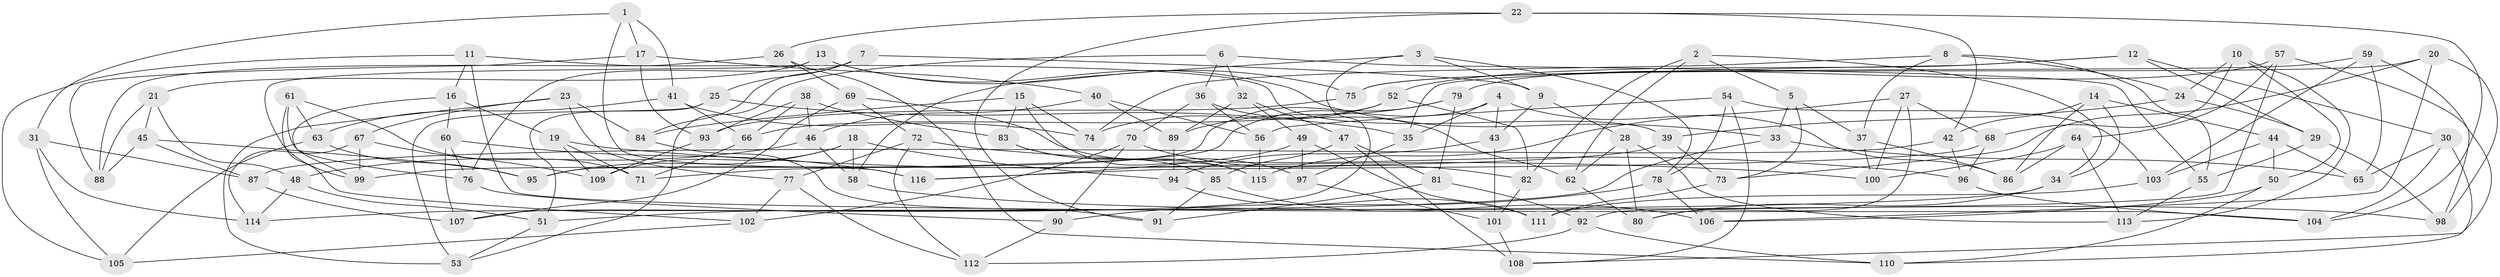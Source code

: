 // coarse degree distribution, {4: 0.47368421052631576, 6: 0.5, 5: 0.02631578947368421}
// Generated by graph-tools (version 1.1) at 2025/24/03/03/25 07:24:29]
// undirected, 116 vertices, 232 edges
graph export_dot {
graph [start="1"]
  node [color=gray90,style=filled];
  1;
  2;
  3;
  4;
  5;
  6;
  7;
  8;
  9;
  10;
  11;
  12;
  13;
  14;
  15;
  16;
  17;
  18;
  19;
  20;
  21;
  22;
  23;
  24;
  25;
  26;
  27;
  28;
  29;
  30;
  31;
  32;
  33;
  34;
  35;
  36;
  37;
  38;
  39;
  40;
  41;
  42;
  43;
  44;
  45;
  46;
  47;
  48;
  49;
  50;
  51;
  52;
  53;
  54;
  55;
  56;
  57;
  58;
  59;
  60;
  61;
  62;
  63;
  64;
  65;
  66;
  67;
  68;
  69;
  70;
  71;
  72;
  73;
  74;
  75;
  76;
  77;
  78;
  79;
  80;
  81;
  82;
  83;
  84;
  85;
  86;
  87;
  88;
  89;
  90;
  91;
  92;
  93;
  94;
  95;
  96;
  97;
  98;
  99;
  100;
  101;
  102;
  103;
  104;
  105;
  106;
  107;
  108;
  109;
  110;
  111;
  112;
  113;
  114;
  115;
  116;
  1 -- 31;
  1 -- 17;
  1 -- 116;
  1 -- 41;
  2 -- 5;
  2 -- 62;
  2 -- 34;
  2 -- 82;
  3 -- 107;
  3 -- 78;
  3 -- 9;
  3 -- 58;
  4 -- 35;
  4 -- 43;
  4 -- 86;
  4 -- 71;
  5 -- 73;
  5 -- 33;
  5 -- 37;
  6 -- 32;
  6 -- 55;
  6 -- 36;
  6 -- 53;
  7 -- 9;
  7 -- 76;
  7 -- 25;
  7 -- 84;
  8 -- 24;
  8 -- 37;
  8 -- 55;
  8 -- 74;
  9 -- 43;
  9 -- 28;
  10 -- 113;
  10 -- 68;
  10 -- 50;
  10 -- 24;
  11 -- 105;
  11 -- 16;
  11 -- 39;
  11 -- 104;
  12 -- 29;
  12 -- 30;
  12 -- 52;
  12 -- 35;
  13 -- 33;
  13 -- 99;
  13 -- 21;
  13 -- 75;
  14 -- 42;
  14 -- 34;
  14 -- 44;
  14 -- 86;
  15 -- 115;
  15 -- 83;
  15 -- 84;
  15 -- 74;
  16 -- 19;
  16 -- 99;
  16 -- 60;
  17 -- 93;
  17 -- 88;
  17 -- 40;
  18 -- 109;
  18 -- 58;
  18 -- 95;
  18 -- 94;
  19 -- 109;
  19 -- 100;
  19 -- 71;
  20 -- 73;
  20 -- 75;
  20 -- 106;
  20 -- 98;
  21 -- 48;
  21 -- 45;
  21 -- 88;
  22 -- 26;
  22 -- 42;
  22 -- 104;
  22 -- 91;
  23 -- 53;
  23 -- 77;
  23 -- 67;
  23 -- 84;
  24 -- 29;
  24 -- 39;
  25 -- 53;
  25 -- 51;
  25 -- 35;
  26 -- 88;
  26 -- 110;
  26 -- 69;
  27 -- 115;
  27 -- 80;
  27 -- 100;
  27 -- 68;
  28 -- 62;
  28 -- 113;
  28 -- 80;
  29 -- 55;
  29 -- 98;
  30 -- 110;
  30 -- 104;
  30 -- 65;
  31 -- 87;
  31 -- 105;
  31 -- 114;
  32 -- 89;
  32 -- 49;
  32 -- 47;
  33 -- 65;
  33 -- 114;
  34 -- 51;
  34 -- 80;
  35 -- 97;
  36 -- 56;
  36 -- 70;
  36 -- 62;
  37 -- 86;
  37 -- 100;
  38 -- 46;
  38 -- 66;
  38 -- 83;
  38 -- 93;
  39 -- 99;
  39 -- 73;
  40 -- 46;
  40 -- 56;
  40 -- 89;
  41 -- 66;
  41 -- 74;
  41 -- 63;
  42 -- 96;
  42 -- 87;
  43 -- 94;
  43 -- 101;
  44 -- 65;
  44 -- 50;
  44 -- 103;
  45 -- 88;
  45 -- 87;
  45 -- 95;
  46 -- 48;
  46 -- 58;
  47 -- 81;
  47 -- 85;
  47 -- 108;
  48 -- 114;
  48 -- 51;
  49 -- 97;
  49 -- 111;
  49 -- 116;
  50 -- 110;
  50 -- 106;
  51 -- 53;
  52 -- 74;
  52 -- 82;
  52 -- 66;
  54 -- 56;
  54 -- 78;
  54 -- 108;
  54 -- 103;
  55 -- 113;
  56 -- 115;
  57 -- 108;
  57 -- 92;
  57 -- 79;
  57 -- 64;
  58 -- 98;
  59 -- 75;
  59 -- 103;
  59 -- 98;
  59 -- 65;
  60 -- 107;
  60 -- 76;
  60 -- 116;
  61 -- 63;
  61 -- 76;
  61 -- 71;
  61 -- 102;
  62 -- 80;
  63 -- 95;
  63 -- 105;
  64 -- 113;
  64 -- 86;
  64 -- 100;
  66 -- 71;
  67 -- 109;
  67 -- 99;
  67 -- 114;
  68 -- 116;
  68 -- 96;
  69 -- 72;
  69 -- 97;
  69 -- 107;
  70 -- 82;
  70 -- 90;
  70 -- 102;
  72 -- 112;
  72 -- 96;
  72 -- 77;
  73 -- 111;
  75 -- 93;
  76 -- 90;
  77 -- 112;
  77 -- 102;
  78 -- 90;
  78 -- 106;
  79 -- 89;
  79 -- 95;
  79 -- 81;
  81 -- 91;
  81 -- 92;
  82 -- 101;
  83 -- 115;
  83 -- 85;
  84 -- 91;
  85 -- 91;
  85 -- 106;
  87 -- 107;
  89 -- 94;
  90 -- 112;
  92 -- 112;
  92 -- 110;
  93 -- 109;
  94 -- 111;
  96 -- 104;
  97 -- 101;
  101 -- 108;
  102 -- 105;
  103 -- 111;
}
